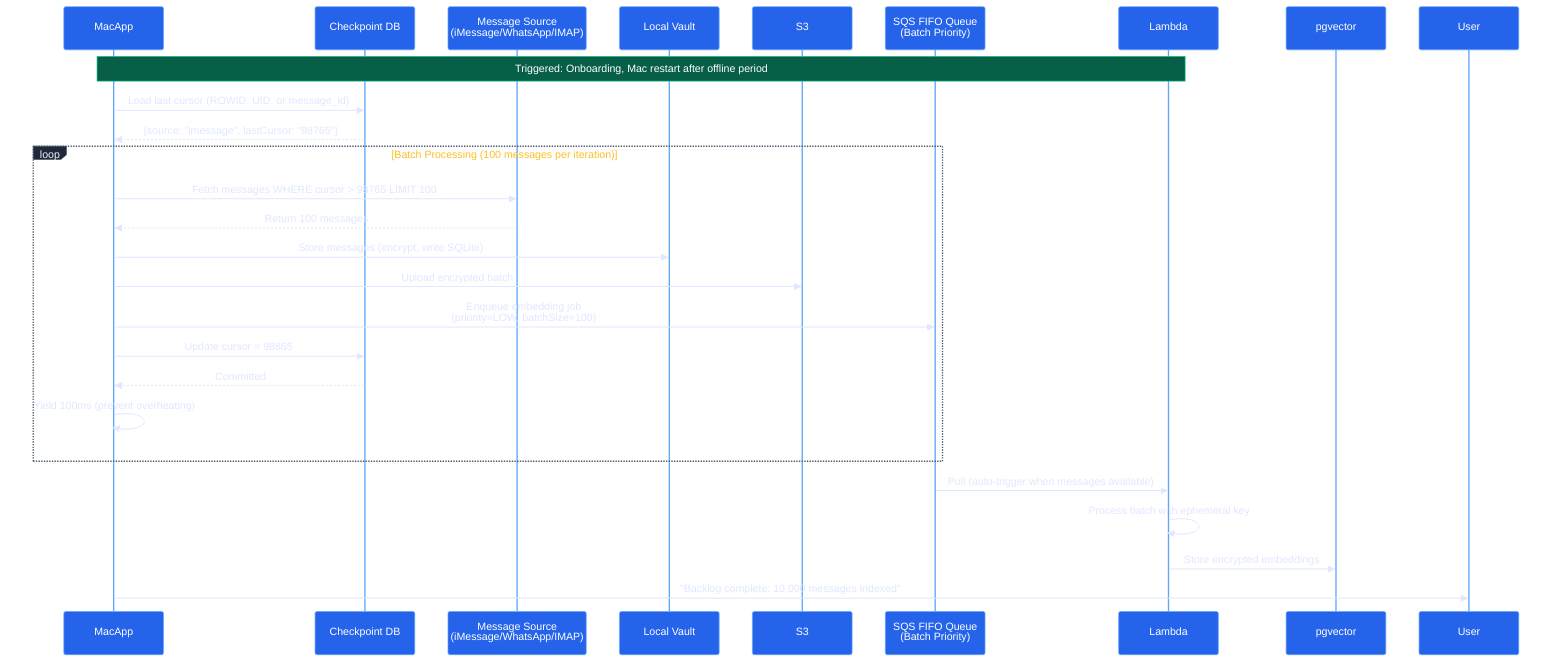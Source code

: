 sequenceDiagram
    participant MacApp
    participant Checkpoint as Checkpoint DB
    participant Source as Message Source<br/>(iMessage/WhatsApp/IMAP)
    participant Vault as Local Vault
    participant S3
    participant SQSBatch as SQS FIFO Queue<br/>(Batch Priority)
    participant Lambda

    Note over MacApp,Lambda: Triggered: Onboarding, Mac restart after offline period

    MacApp->>Checkpoint: Load last cursor (ROWID, UID, or message_id)
    Checkpoint-->>MacApp: {source: "imessage", lastCursor: "98765"}

    loop Batch Processing (100 messages per iteration)
        MacApp->>Source: Fetch messages WHERE cursor > 98765 LIMIT 100
        Source-->>MacApp: Return 100 messages

        MacApp->>Vault: Store messages (encrypt, write SQLite)
        MacApp->>S3: Upload encrypted batch
        MacApp->>SQSBatch: Enqueue embedding job<br/>(priority=LOW, batchSize=100)

        MacApp->>Checkpoint: Update cursor = 98865
        Checkpoint-->>MacApp: Committed

        MacApp->>MacApp: Yield 100ms (prevent overheating)
    end

    SQSBatch->>Lambda: Poll (auto-trigger when messages available)
    Lambda->>Lambda: Process batch with ephemeral key
    Lambda->>pgvector: Store encrypted embeddings

    MacApp->>User: "Backlog complete: 10,000 messages indexed"

    %% Styling for dark background with high contrast
    %%{init: {'theme':'dark', 'themeVariables': { 
        'actorBkg':'#2563eb',
        'actorBorder':'#60a5fa',
        'actorTextColor':'#ffffff',
        'actorLineColor':'#60a5fa',
        'signalColor':'#e0e7ff',
        'signalTextColor':'#e0e7ff',
        'labelBoxBkgColor':'#1e293b',
        'labelBoxBorderColor':'#475569',
        'labelTextColor':'#f1f5f9',
        'loopTextColor':'#fbbf24',
        'noteBkgColor':'#065f46',
        'noteBorderColor':'#10b981',
        'noteTextColor':'#ffffff',
        'activationBkgColor':'#7c3aed',
        'activationBorderColor':'#a78bfa',
        'sequenceNumberColor':'#ffffff'
    }}}%%